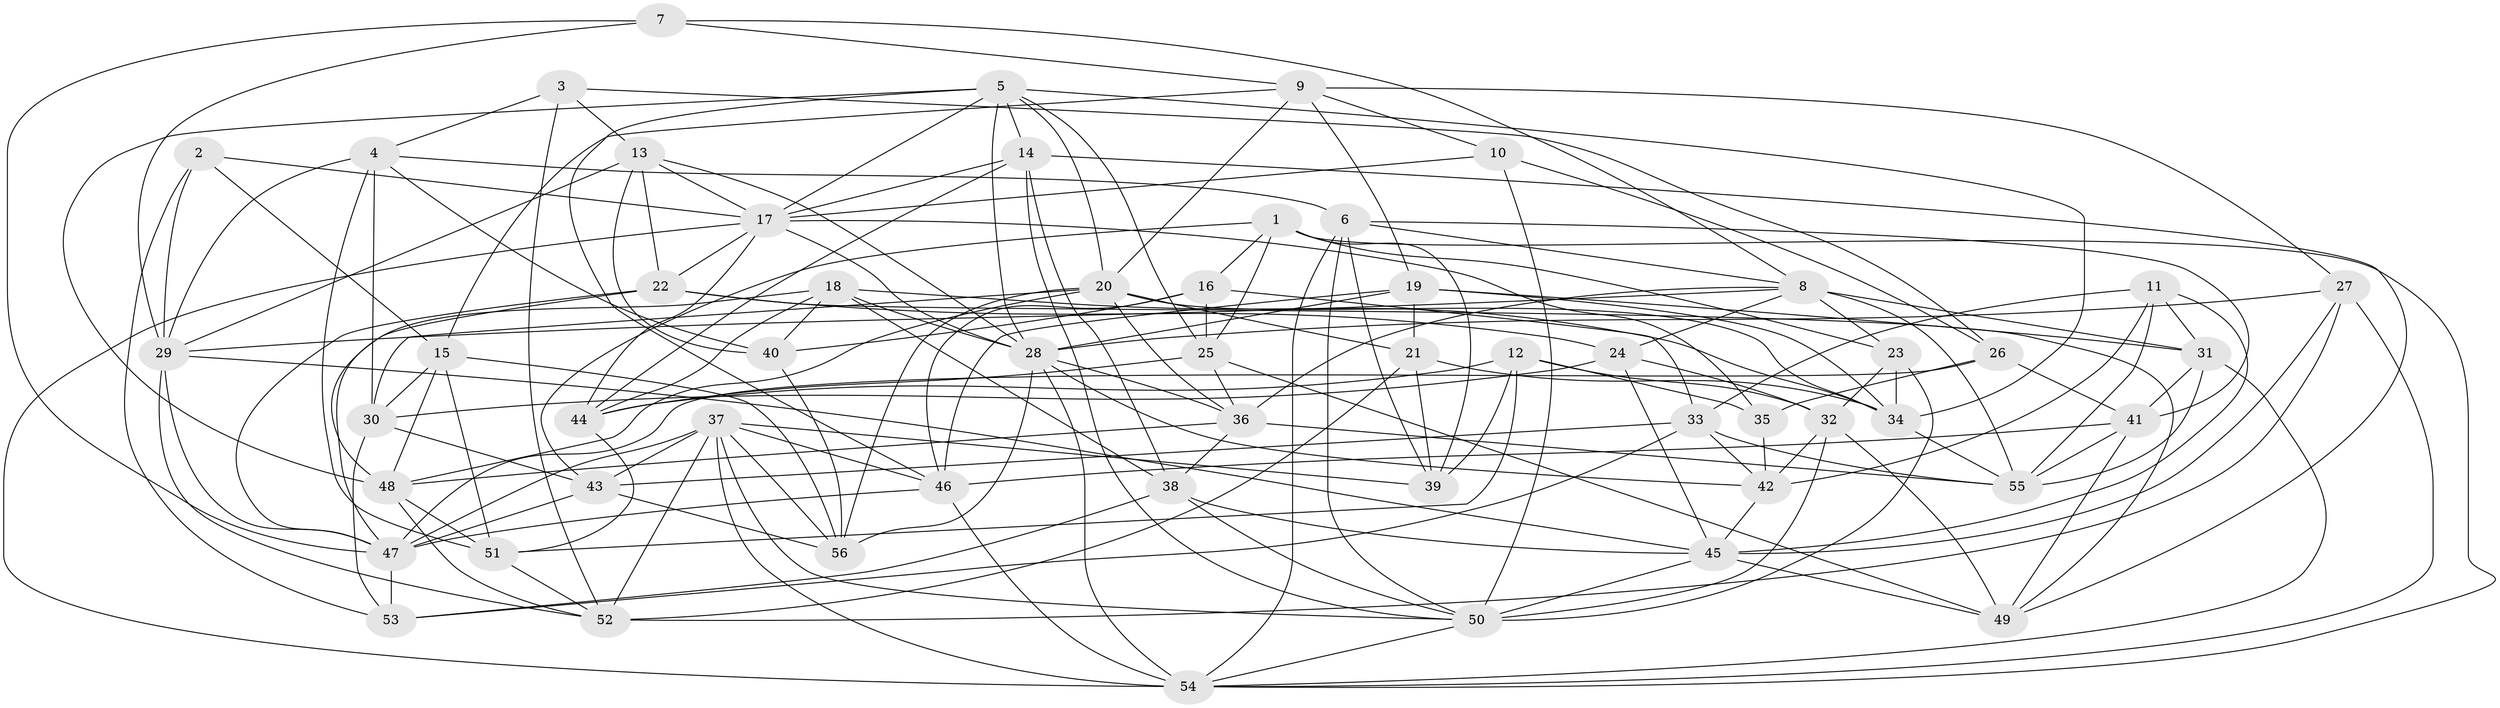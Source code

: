 // original degree distribution, {4: 1.0}
// Generated by graph-tools (version 1.1) at 2025/38/03/04/25 23:38:14]
// undirected, 56 vertices, 175 edges
graph export_dot {
  node [color=gray90,style=filled];
  1;
  2;
  3;
  4;
  5;
  6;
  7;
  8;
  9;
  10;
  11;
  12;
  13;
  14;
  15;
  16;
  17;
  18;
  19;
  20;
  21;
  22;
  23;
  24;
  25;
  26;
  27;
  28;
  29;
  30;
  31;
  32;
  33;
  34;
  35;
  36;
  37;
  38;
  39;
  40;
  41;
  42;
  43;
  44;
  45;
  46;
  47;
  48;
  49;
  50;
  51;
  52;
  53;
  54;
  55;
  56;
  1 -- 16 [weight=1.0];
  1 -- 23 [weight=1.0];
  1 -- 25 [weight=1.0];
  1 -- 39 [weight=1.0];
  1 -- 43 [weight=1.0];
  1 -- 54 [weight=1.0];
  2 -- 15 [weight=1.0];
  2 -- 17 [weight=1.0];
  2 -- 29 [weight=1.0];
  2 -- 53 [weight=1.0];
  3 -- 4 [weight=1.0];
  3 -- 13 [weight=1.0];
  3 -- 26 [weight=1.0];
  3 -- 52 [weight=1.0];
  4 -- 6 [weight=1.0];
  4 -- 29 [weight=1.0];
  4 -- 30 [weight=1.0];
  4 -- 40 [weight=1.0];
  4 -- 51 [weight=1.0];
  5 -- 14 [weight=1.0];
  5 -- 17 [weight=1.0];
  5 -- 20 [weight=1.0];
  5 -- 25 [weight=1.0];
  5 -- 28 [weight=1.0];
  5 -- 34 [weight=1.0];
  5 -- 46 [weight=1.0];
  5 -- 48 [weight=1.0];
  6 -- 8 [weight=1.0];
  6 -- 39 [weight=1.0];
  6 -- 41 [weight=1.0];
  6 -- 50 [weight=1.0];
  6 -- 54 [weight=1.0];
  7 -- 8 [weight=1.0];
  7 -- 9 [weight=1.0];
  7 -- 29 [weight=1.0];
  7 -- 47 [weight=1.0];
  8 -- 23 [weight=1.0];
  8 -- 24 [weight=2.0];
  8 -- 29 [weight=1.0];
  8 -- 31 [weight=1.0];
  8 -- 36 [weight=1.0];
  8 -- 55 [weight=2.0];
  9 -- 10 [weight=1.0];
  9 -- 15 [weight=1.0];
  9 -- 19 [weight=1.0];
  9 -- 20 [weight=1.0];
  9 -- 27 [weight=1.0];
  10 -- 17 [weight=1.0];
  10 -- 26 [weight=1.0];
  10 -- 50 [weight=1.0];
  11 -- 31 [weight=1.0];
  11 -- 33 [weight=1.0];
  11 -- 42 [weight=1.0];
  11 -- 45 [weight=1.0];
  11 -- 55 [weight=2.0];
  12 -- 32 [weight=1.0];
  12 -- 35 [weight=2.0];
  12 -- 39 [weight=1.0];
  12 -- 44 [weight=1.0];
  12 -- 51 [weight=1.0];
  13 -- 17 [weight=1.0];
  13 -- 22 [weight=1.0];
  13 -- 28 [weight=1.0];
  13 -- 29 [weight=1.0];
  13 -- 40 [weight=1.0];
  14 -- 17 [weight=1.0];
  14 -- 38 [weight=1.0];
  14 -- 44 [weight=1.0];
  14 -- 49 [weight=1.0];
  14 -- 50 [weight=1.0];
  15 -- 30 [weight=1.0];
  15 -- 48 [weight=1.0];
  15 -- 51 [weight=1.0];
  15 -- 56 [weight=1.0];
  16 -- 25 [weight=1.0];
  16 -- 33 [weight=1.0];
  16 -- 40 [weight=2.0];
  16 -- 46 [weight=1.0];
  17 -- 22 [weight=1.0];
  17 -- 28 [weight=1.0];
  17 -- 35 [weight=1.0];
  17 -- 44 [weight=1.0];
  17 -- 54 [weight=1.0];
  18 -- 28 [weight=1.0];
  18 -- 34 [weight=1.0];
  18 -- 38 [weight=1.0];
  18 -- 40 [weight=1.0];
  18 -- 44 [weight=1.0];
  18 -- 47 [weight=1.0];
  19 -- 21 [weight=1.0];
  19 -- 28 [weight=1.0];
  19 -- 31 [weight=1.0];
  19 -- 34 [weight=1.0];
  19 -- 46 [weight=1.0];
  20 -- 21 [weight=1.0];
  20 -- 30 [weight=1.0];
  20 -- 34 [weight=2.0];
  20 -- 36 [weight=2.0];
  20 -- 48 [weight=1.0];
  20 -- 56 [weight=1.0];
  21 -- 34 [weight=1.0];
  21 -- 39 [weight=2.0];
  21 -- 52 [weight=1.0];
  22 -- 24 [weight=1.0];
  22 -- 47 [weight=1.0];
  22 -- 48 [weight=1.0];
  22 -- 49 [weight=1.0];
  23 -- 32 [weight=1.0];
  23 -- 34 [weight=1.0];
  23 -- 50 [weight=2.0];
  24 -- 30 [weight=1.0];
  24 -- 32 [weight=1.0];
  24 -- 45 [weight=1.0];
  25 -- 36 [weight=1.0];
  25 -- 44 [weight=1.0];
  25 -- 49 [weight=1.0];
  26 -- 35 [weight=2.0];
  26 -- 41 [weight=1.0];
  26 -- 47 [weight=1.0];
  27 -- 28 [weight=1.0];
  27 -- 45 [weight=1.0];
  27 -- 52 [weight=2.0];
  27 -- 54 [weight=1.0];
  28 -- 36 [weight=1.0];
  28 -- 42 [weight=1.0];
  28 -- 54 [weight=1.0];
  28 -- 56 [weight=1.0];
  29 -- 45 [weight=1.0];
  29 -- 47 [weight=1.0];
  29 -- 52 [weight=1.0];
  30 -- 43 [weight=1.0];
  30 -- 53 [weight=1.0];
  31 -- 41 [weight=1.0];
  31 -- 54 [weight=1.0];
  31 -- 55 [weight=1.0];
  32 -- 42 [weight=1.0];
  32 -- 49 [weight=1.0];
  32 -- 50 [weight=1.0];
  33 -- 42 [weight=1.0];
  33 -- 43 [weight=1.0];
  33 -- 53 [weight=1.0];
  33 -- 55 [weight=1.0];
  34 -- 55 [weight=1.0];
  35 -- 42 [weight=1.0];
  36 -- 38 [weight=1.0];
  36 -- 48 [weight=2.0];
  36 -- 55 [weight=2.0];
  37 -- 39 [weight=1.0];
  37 -- 43 [weight=1.0];
  37 -- 46 [weight=1.0];
  37 -- 47 [weight=1.0];
  37 -- 50 [weight=1.0];
  37 -- 52 [weight=1.0];
  37 -- 54 [weight=1.0];
  37 -- 56 [weight=1.0];
  38 -- 45 [weight=1.0];
  38 -- 50 [weight=1.0];
  38 -- 53 [weight=1.0];
  40 -- 56 [weight=1.0];
  41 -- 46 [weight=1.0];
  41 -- 49 [weight=1.0];
  41 -- 55 [weight=1.0];
  42 -- 45 [weight=1.0];
  43 -- 47 [weight=1.0];
  43 -- 56 [weight=1.0];
  44 -- 51 [weight=1.0];
  45 -- 49 [weight=1.0];
  45 -- 50 [weight=1.0];
  46 -- 47 [weight=1.0];
  46 -- 54 [weight=2.0];
  47 -- 53 [weight=2.0];
  48 -- 51 [weight=1.0];
  48 -- 52 [weight=1.0];
  50 -- 54 [weight=1.0];
  51 -- 52 [weight=1.0];
}
